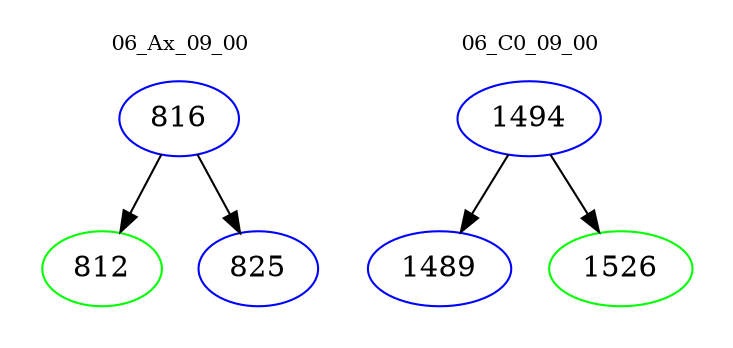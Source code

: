 digraph{
subgraph cluster_0 {
color = white
label = "06_Ax_09_00";
fontsize=10;
T0_816 [label="816", color="blue"]
T0_816 -> T0_812 [color="black"]
T0_812 [label="812", color="green"]
T0_816 -> T0_825 [color="black"]
T0_825 [label="825", color="blue"]
}
subgraph cluster_1 {
color = white
label = "06_C0_09_00";
fontsize=10;
T1_1494 [label="1494", color="blue"]
T1_1494 -> T1_1489 [color="black"]
T1_1489 [label="1489", color="blue"]
T1_1494 -> T1_1526 [color="black"]
T1_1526 [label="1526", color="green"]
}
}
